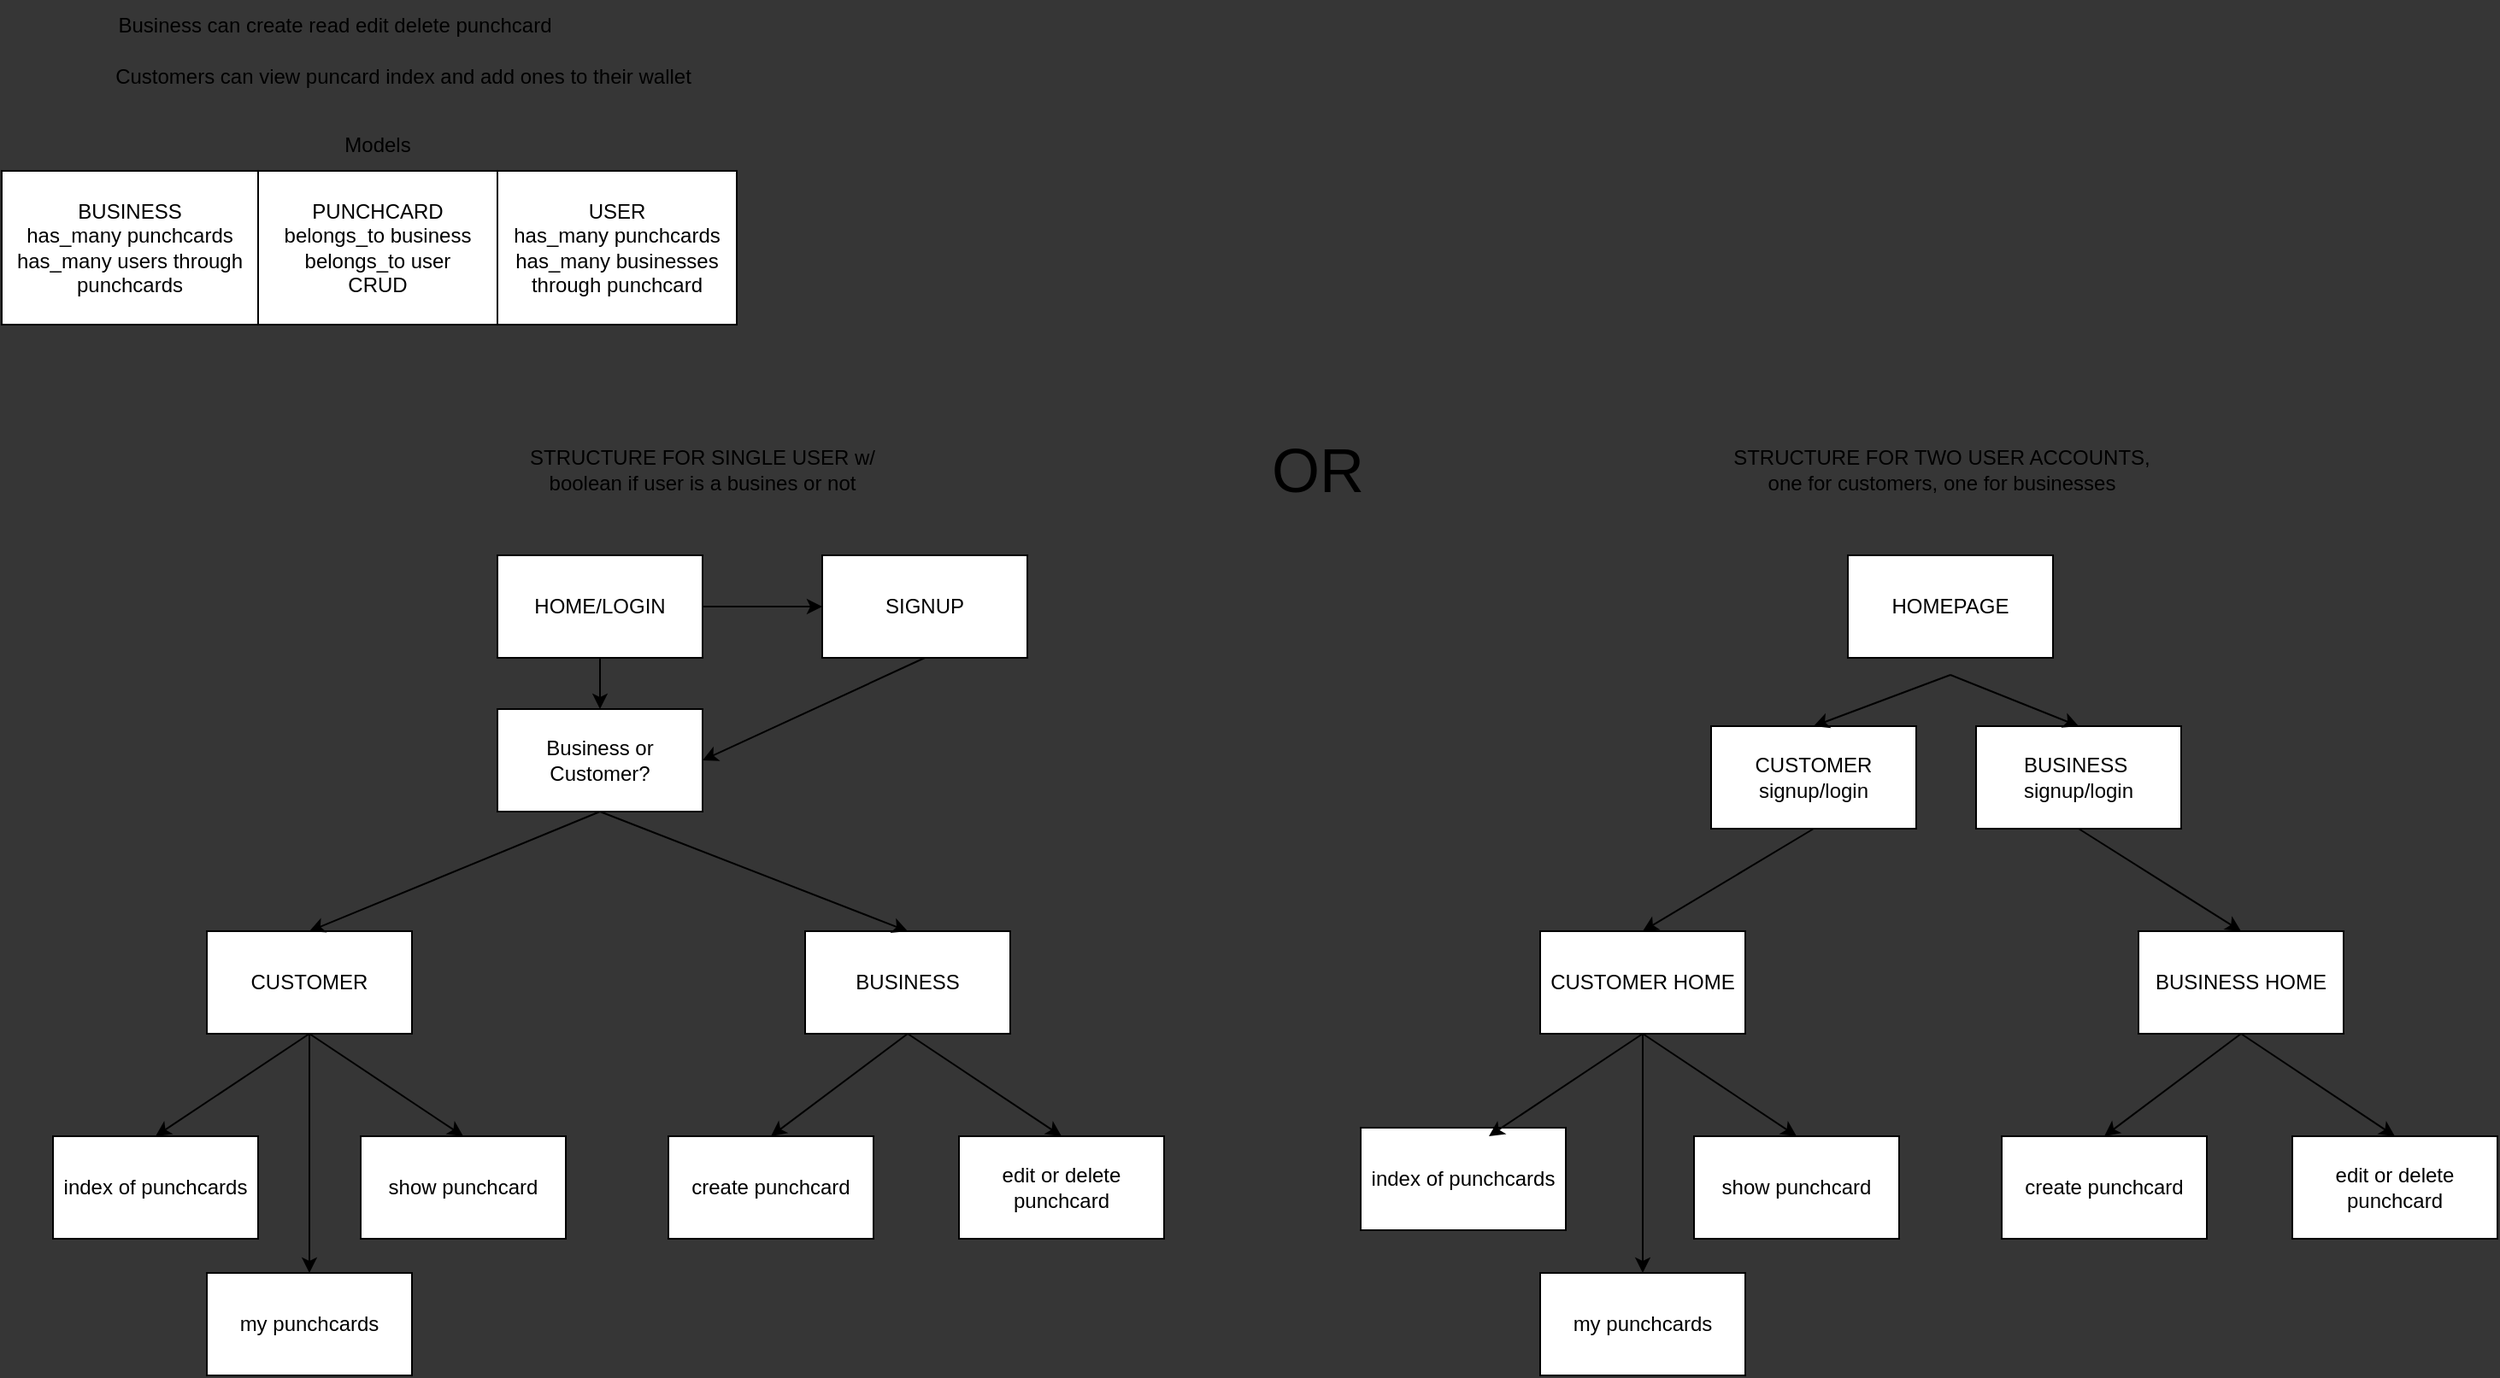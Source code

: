 <mxfile>
    <diagram id="EY0uoxFM9JYzSHPznBX-" name="Page-1">
        <mxGraphModel dx="1668" dy="889" grid="1" gridSize="10" guides="1" tooltips="1" connect="1" arrows="1" fold="1" page="1" pageScale="1" pageWidth="850" pageHeight="1100" background="#363636" math="0" shadow="0">
            <root>
                <mxCell id="0"/>
                <mxCell id="1" parent="0"/>
                <mxCell id="2" value="PUNCHCARD&lt;br&gt;belongs_to business&lt;br&gt;belongs_to user&lt;br&gt;CRUD" style="rounded=0;whiteSpace=wrap;html=1;" vertex="1" parent="1">
                    <mxGeometry x="230" y="130" width="140" height="90" as="geometry"/>
                </mxCell>
                <mxCell id="3" value="USER&lt;br&gt;has_many punchcards&lt;br&gt;has_many businesses through punchcard" style="rounded=0;whiteSpace=wrap;html=1;" vertex="1" parent="1">
                    <mxGeometry x="370" y="130" width="140" height="90" as="geometry"/>
                </mxCell>
                <mxCell id="4" value="BUSINESS&lt;br&gt;has_many punchcards&lt;br&gt;has_many users through punchcards" style="rounded=0;whiteSpace=wrap;html=1;" vertex="1" parent="1">
                    <mxGeometry x="80" y="130" width="150" height="90" as="geometry"/>
                </mxCell>
                <mxCell id="5" value="Business can create read edit delete punchcard" style="text;html=1;strokeColor=none;fillColor=none;align=center;verticalAlign=middle;whiteSpace=wrap;rounded=0;" vertex="1" parent="1">
                    <mxGeometry x="140" y="30" width="270" height="30" as="geometry"/>
                </mxCell>
                <mxCell id="6" value="Customers can view puncard index and add ones to their wallet" style="text;html=1;strokeColor=none;fillColor=none;align=center;verticalAlign=middle;whiteSpace=wrap;rounded=0;" vertex="1" parent="1">
                    <mxGeometry x="110" y="60" width="410" height="30" as="geometry"/>
                </mxCell>
                <mxCell id="7" value="HOME/LOGIN" style="rounded=0;whiteSpace=wrap;html=1;" vertex="1" parent="1">
                    <mxGeometry x="370" y="355" width="120" height="60" as="geometry"/>
                </mxCell>
                <mxCell id="8" value="Business or Customer?" style="rounded=0;whiteSpace=wrap;html=1;" vertex="1" parent="1">
                    <mxGeometry x="370" y="445" width="120" height="60" as="geometry"/>
                </mxCell>
                <mxCell id="9" value="" style="endArrow=classic;html=1;entryX=0.5;entryY=0;entryDx=0;entryDy=0;exitX=0.5;exitY=1;exitDx=0;exitDy=0;" edge="1" parent="1" source="7" target="8">
                    <mxGeometry width="50" height="50" relative="1" as="geometry">
                        <mxPoint x="390" y="485" as="sourcePoint"/>
                        <mxPoint x="460" y="485" as="targetPoint"/>
                    </mxGeometry>
                </mxCell>
                <mxCell id="10" value="CUSTOMER" style="rounded=0;whiteSpace=wrap;html=1;" vertex="1" parent="1">
                    <mxGeometry x="200" y="575" width="120" height="60" as="geometry"/>
                </mxCell>
                <mxCell id="11" value="BUSINESS" style="rounded=0;whiteSpace=wrap;html=1;" vertex="1" parent="1">
                    <mxGeometry x="550" y="575" width="120" height="60" as="geometry"/>
                </mxCell>
                <mxCell id="13" value="" style="endArrow=classic;html=1;entryX=0.5;entryY=0;entryDx=0;entryDy=0;exitX=0.5;exitY=1;exitDx=0;exitDy=0;" edge="1" parent="1" source="8" target="10">
                    <mxGeometry width="50" height="50" relative="1" as="geometry">
                        <mxPoint x="450" y="435" as="sourcePoint"/>
                        <mxPoint x="500" y="385" as="targetPoint"/>
                    </mxGeometry>
                </mxCell>
                <mxCell id="14" value="" style="endArrow=classic;html=1;entryX=0.5;entryY=0;entryDx=0;entryDy=0;exitX=0.5;exitY=1;exitDx=0;exitDy=0;" edge="1" parent="1" source="8" target="11">
                    <mxGeometry width="50" height="50" relative="1" as="geometry">
                        <mxPoint x="450" y="435" as="sourcePoint"/>
                        <mxPoint x="500" y="385" as="targetPoint"/>
                    </mxGeometry>
                </mxCell>
                <mxCell id="15" value="index of punchcards" style="rounded=0;whiteSpace=wrap;html=1;" vertex="1" parent="1">
                    <mxGeometry x="110" y="695" width="120" height="60" as="geometry"/>
                </mxCell>
                <mxCell id="16" value="Models" style="text;html=1;strokeColor=none;fillColor=none;align=center;verticalAlign=middle;whiteSpace=wrap;rounded=0;" vertex="1" parent="1">
                    <mxGeometry x="270" y="100" width="60" height="30" as="geometry"/>
                </mxCell>
                <mxCell id="17" value="" style="endArrow=classic;html=1;entryX=0.5;entryY=0;entryDx=0;entryDy=0;exitX=0.5;exitY=1;exitDx=0;exitDy=0;" edge="1" parent="1" source="10" target="15">
                    <mxGeometry width="50" height="50" relative="1" as="geometry">
                        <mxPoint x="410" y="475" as="sourcePoint"/>
                        <mxPoint x="460" y="425" as="targetPoint"/>
                    </mxGeometry>
                </mxCell>
                <mxCell id="18" value="show punchcard" style="rounded=0;whiteSpace=wrap;html=1;" vertex="1" parent="1">
                    <mxGeometry x="290" y="695" width="120" height="60" as="geometry"/>
                </mxCell>
                <mxCell id="19" value="" style="endArrow=classic;html=1;entryX=0.5;entryY=0;entryDx=0;entryDy=0;exitX=0.5;exitY=1;exitDx=0;exitDy=0;" edge="1" parent="1" source="10" target="18">
                    <mxGeometry width="50" height="50" relative="1" as="geometry">
                        <mxPoint x="210" y="505" as="sourcePoint"/>
                        <mxPoint x="260" y="455" as="targetPoint"/>
                    </mxGeometry>
                </mxCell>
                <mxCell id="21" value="my punchcards" style="rounded=0;whiteSpace=wrap;html=1;" vertex="1" parent="1">
                    <mxGeometry x="200" y="775" width="120" height="60" as="geometry"/>
                </mxCell>
                <mxCell id="22" value="" style="endArrow=classic;html=1;entryX=0.5;entryY=0;entryDx=0;entryDy=0;" edge="1" parent="1" target="21">
                    <mxGeometry width="50" height="50" relative="1" as="geometry">
                        <mxPoint x="260" y="635" as="sourcePoint"/>
                        <mxPoint x="430" y="425" as="targetPoint"/>
                    </mxGeometry>
                </mxCell>
                <mxCell id="23" value="create punchcard" style="rounded=0;whiteSpace=wrap;html=1;" vertex="1" parent="1">
                    <mxGeometry x="470" y="695" width="120" height="60" as="geometry"/>
                </mxCell>
                <mxCell id="24" value="" style="endArrow=classic;html=1;entryX=0.5;entryY=0;entryDx=0;entryDy=0;exitX=0.5;exitY=1;exitDx=0;exitDy=0;" edge="1" parent="1" source="11" target="23">
                    <mxGeometry width="50" height="50" relative="1" as="geometry">
                        <mxPoint x="570" y="555" as="sourcePoint"/>
                        <mxPoint x="620" y="505" as="targetPoint"/>
                    </mxGeometry>
                </mxCell>
                <mxCell id="25" value="edit or delete punchcard" style="rounded=0;whiteSpace=wrap;html=1;" vertex="1" parent="1">
                    <mxGeometry x="640" y="695" width="120" height="60" as="geometry"/>
                </mxCell>
                <mxCell id="26" value="" style="endArrow=classic;html=1;entryX=0.5;entryY=0;entryDx=0;entryDy=0;exitX=0.5;exitY=1;exitDx=0;exitDy=0;" edge="1" parent="1" source="11" target="25">
                    <mxGeometry width="50" height="50" relative="1" as="geometry">
                        <mxPoint x="570" y="555" as="sourcePoint"/>
                        <mxPoint x="620" y="505" as="targetPoint"/>
                    </mxGeometry>
                </mxCell>
                <mxCell id="27" value="SIGNUP" style="rounded=0;whiteSpace=wrap;html=1;" vertex="1" parent="1">
                    <mxGeometry x="560" y="355" width="120" height="60" as="geometry"/>
                </mxCell>
                <mxCell id="28" value="" style="endArrow=classic;html=1;entryX=0;entryY=0.5;entryDx=0;entryDy=0;exitX=1;exitY=0.5;exitDx=0;exitDy=0;" edge="1" parent="1" source="7" target="27">
                    <mxGeometry width="50" height="50" relative="1" as="geometry">
                        <mxPoint x="430" y="595" as="sourcePoint"/>
                        <mxPoint x="480" y="545" as="targetPoint"/>
                    </mxGeometry>
                </mxCell>
                <mxCell id="29" value="" style="endArrow=classic;html=1;entryX=1;entryY=0.5;entryDx=0;entryDy=0;exitX=0.5;exitY=1;exitDx=0;exitDy=0;" edge="1" parent="1" source="27" target="8">
                    <mxGeometry width="50" height="50" relative="1" as="geometry">
                        <mxPoint x="560" y="475" as="sourcePoint"/>
                        <mxPoint x="610" y="425" as="targetPoint"/>
                    </mxGeometry>
                </mxCell>
                <mxCell id="32" value="BUSINESS&amp;nbsp;&lt;br&gt;signup/login" style="rounded=0;whiteSpace=wrap;html=1;" vertex="1" parent="1">
                    <mxGeometry x="1235" y="455" width="120" height="60" as="geometry"/>
                </mxCell>
                <mxCell id="34" value="CUSTOMER HOME" style="rounded=0;whiteSpace=wrap;html=1;" vertex="1" parent="1">
                    <mxGeometry x="980" y="575" width="120" height="60" as="geometry"/>
                </mxCell>
                <mxCell id="35" value="BUSINESS HOME" style="rounded=0;whiteSpace=wrap;html=1;" vertex="1" parent="1">
                    <mxGeometry x="1330" y="575" width="120" height="60" as="geometry"/>
                </mxCell>
                <mxCell id="38" value="index of punchcards" style="rounded=0;whiteSpace=wrap;html=1;" vertex="1" parent="1">
                    <mxGeometry x="875" y="690" width="120" height="60" as="geometry"/>
                </mxCell>
                <mxCell id="39" value="" style="endArrow=classic;html=1;entryX=0.5;entryY=0;entryDx=0;entryDy=0;exitX=0.5;exitY=1;exitDx=0;exitDy=0;" edge="1" parent="1" source="34">
                    <mxGeometry width="50" height="50" relative="1" as="geometry">
                        <mxPoint x="1190" y="475" as="sourcePoint"/>
                        <mxPoint x="950" y="695" as="targetPoint"/>
                    </mxGeometry>
                </mxCell>
                <mxCell id="40" value="show punchcard" style="rounded=0;whiteSpace=wrap;html=1;" vertex="1" parent="1">
                    <mxGeometry x="1070" y="695" width="120" height="60" as="geometry"/>
                </mxCell>
                <mxCell id="41" value="" style="endArrow=classic;html=1;entryX=0.5;entryY=0;entryDx=0;entryDy=0;exitX=0.5;exitY=1;exitDx=0;exitDy=0;" edge="1" parent="1" source="34" target="40">
                    <mxGeometry width="50" height="50" relative="1" as="geometry">
                        <mxPoint x="990" y="505" as="sourcePoint"/>
                        <mxPoint x="1040" y="455" as="targetPoint"/>
                    </mxGeometry>
                </mxCell>
                <mxCell id="42" value="my punchcards" style="rounded=0;whiteSpace=wrap;html=1;" vertex="1" parent="1">
                    <mxGeometry x="980" y="775" width="120" height="60" as="geometry"/>
                </mxCell>
                <mxCell id="43" value="" style="endArrow=classic;html=1;entryX=0.5;entryY=0;entryDx=0;entryDy=0;" edge="1" parent="1" target="42">
                    <mxGeometry width="50" height="50" relative="1" as="geometry">
                        <mxPoint x="1040" y="635" as="sourcePoint"/>
                        <mxPoint x="1210" y="425" as="targetPoint"/>
                    </mxGeometry>
                </mxCell>
                <mxCell id="44" value="create punchcard" style="rounded=0;whiteSpace=wrap;html=1;" vertex="1" parent="1">
                    <mxGeometry x="1250" y="695" width="120" height="60" as="geometry"/>
                </mxCell>
                <mxCell id="45" value="" style="endArrow=classic;html=1;entryX=0.5;entryY=0;entryDx=0;entryDy=0;exitX=0.5;exitY=1;exitDx=0;exitDy=0;" edge="1" parent="1" source="35" target="44">
                    <mxGeometry width="50" height="50" relative="1" as="geometry">
                        <mxPoint x="1350" y="555" as="sourcePoint"/>
                        <mxPoint x="1400" y="505" as="targetPoint"/>
                    </mxGeometry>
                </mxCell>
                <mxCell id="46" value="edit or delete punchcard" style="rounded=0;whiteSpace=wrap;html=1;" vertex="1" parent="1">
                    <mxGeometry x="1420" y="695" width="120" height="60" as="geometry"/>
                </mxCell>
                <mxCell id="47" value="" style="endArrow=classic;html=1;entryX=0.5;entryY=0;entryDx=0;entryDy=0;exitX=0.5;exitY=1;exitDx=0;exitDy=0;" edge="1" parent="1" source="35" target="46">
                    <mxGeometry width="50" height="50" relative="1" as="geometry">
                        <mxPoint x="1350" y="555" as="sourcePoint"/>
                        <mxPoint x="1400" y="505" as="targetPoint"/>
                    </mxGeometry>
                </mxCell>
                <mxCell id="48" value="CUSTOMER&lt;br&gt;signup/login" style="rounded=0;whiteSpace=wrap;html=1;" vertex="1" parent="1">
                    <mxGeometry x="1080" y="455" width="120" height="60" as="geometry"/>
                </mxCell>
                <mxCell id="51" value="&lt;font style=&quot;font-size: 36px;&quot;&gt;OR&lt;/font&gt;" style="text;html=1;strokeColor=none;fillColor=none;align=center;verticalAlign=middle;whiteSpace=wrap;rounded=0;" vertex="1" parent="1">
                    <mxGeometry x="820" y="290" width="60" height="30" as="geometry"/>
                </mxCell>
                <mxCell id="53" value="" style="endArrow=classic;html=1;fontSize=36;entryX=0.5;entryY=0;entryDx=0;entryDy=0;exitX=0.5;exitY=1;exitDx=0;exitDy=0;" edge="1" parent="1" source="32" target="35">
                    <mxGeometry width="50" height="50" relative="1" as="geometry">
                        <mxPoint x="1290" y="515" as="sourcePoint"/>
                        <mxPoint x="1370" y="545" as="targetPoint"/>
                    </mxGeometry>
                </mxCell>
                <mxCell id="54" value="" style="endArrow=classic;html=1;fontSize=36;entryX=0.5;entryY=0;entryDx=0;entryDy=0;exitX=0.5;exitY=1;exitDx=0;exitDy=0;" edge="1" parent="1" source="48" target="34">
                    <mxGeometry width="50" height="50" relative="1" as="geometry">
                        <mxPoint x="1180" y="555" as="sourcePoint"/>
                        <mxPoint x="1230" y="505" as="targetPoint"/>
                    </mxGeometry>
                </mxCell>
                <mxCell id="58" value="HOMEPAGE" style="rounded=0;whiteSpace=wrap;html=1;fontSize=12;" vertex="1" parent="1">
                    <mxGeometry x="1160" y="355" width="120" height="60" as="geometry"/>
                </mxCell>
                <mxCell id="59" value="" style="endArrow=classic;html=1;fontSize=12;entryX=0.5;entryY=0;entryDx=0;entryDy=0;exitX=0.5;exitY=1;exitDx=0;exitDy=0;" edge="1" parent="1" target="48">
                    <mxGeometry width="50" height="50" relative="1" as="geometry">
                        <mxPoint x="1220" y="425" as="sourcePoint"/>
                        <mxPoint x="1230" y="505" as="targetPoint"/>
                    </mxGeometry>
                </mxCell>
                <mxCell id="60" value="" style="endArrow=classic;html=1;fontSize=12;entryX=0.5;entryY=0;entryDx=0;entryDy=0;exitX=0.5;exitY=1;exitDx=0;exitDy=0;" edge="1" parent="1" target="32">
                    <mxGeometry width="50" height="50" relative="1" as="geometry">
                        <mxPoint x="1220" y="425" as="sourcePoint"/>
                        <mxPoint x="1230" y="505" as="targetPoint"/>
                    </mxGeometry>
                </mxCell>
                <mxCell id="61" value="STRUCTURE FOR SINGLE USER w/ boolean if user is a busines or not" style="text;html=1;strokeColor=none;fillColor=none;align=center;verticalAlign=middle;whiteSpace=wrap;rounded=0;fontSize=12;" vertex="1" parent="1">
                    <mxGeometry x="380" y="290" width="220" height="30" as="geometry"/>
                </mxCell>
                <mxCell id="62" value="STRUCTURE FOR TWO USER ACCOUNTS, &lt;br&gt;one for customers, one for businesses" style="text;html=1;strokeColor=none;fillColor=none;align=center;verticalAlign=middle;whiteSpace=wrap;rounded=0;fontSize=12;" vertex="1" parent="1">
                    <mxGeometry x="1080" y="290" width="270" height="30" as="geometry"/>
                </mxCell>
            </root>
        </mxGraphModel>
    </diagram>
</mxfile>